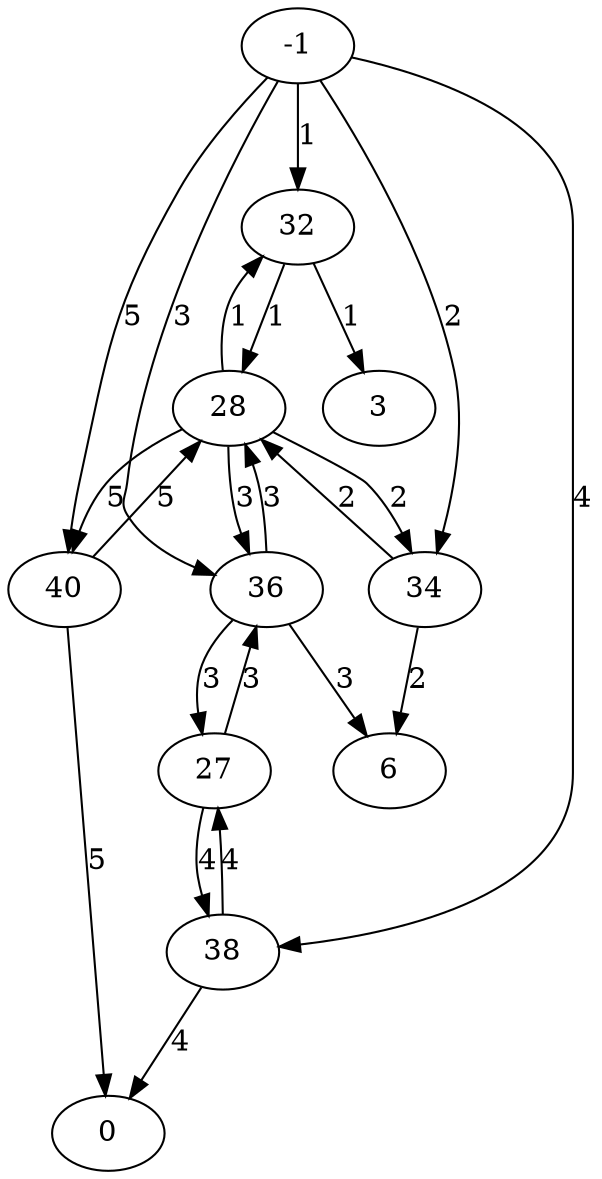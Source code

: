 digraph G {
  -1 -> 32 [label="1"];
  32 -> 28 [label="1"];
  28 -> 32 [label="1"];
  32 -> 3 [label="1"];
  -1 -> 34 [label="2"];
  34 -> 28 [label="2"];
  28 -> 34 [label="2"];
  34 -> 6 [label="2"];
  -1 -> 36 [label="3"];
  36 -> 27 [label="3"];
  27 -> 36 [label="3"];
  36 -> 28 [label="3"];
  28 -> 36 [label="3"];
  36 -> 6 [label="3"];
  -1 -> 38 [label="4"];
  38 -> 27 [label="4"];
  27 -> 38 [label="4"];
  38 -> 0 [label="4"];
  -1 -> 40 [label="5"];
  40 -> 28 [label="5"];
  28 -> 40 [label="5"];
  40 -> 0 [label="5"];
}
